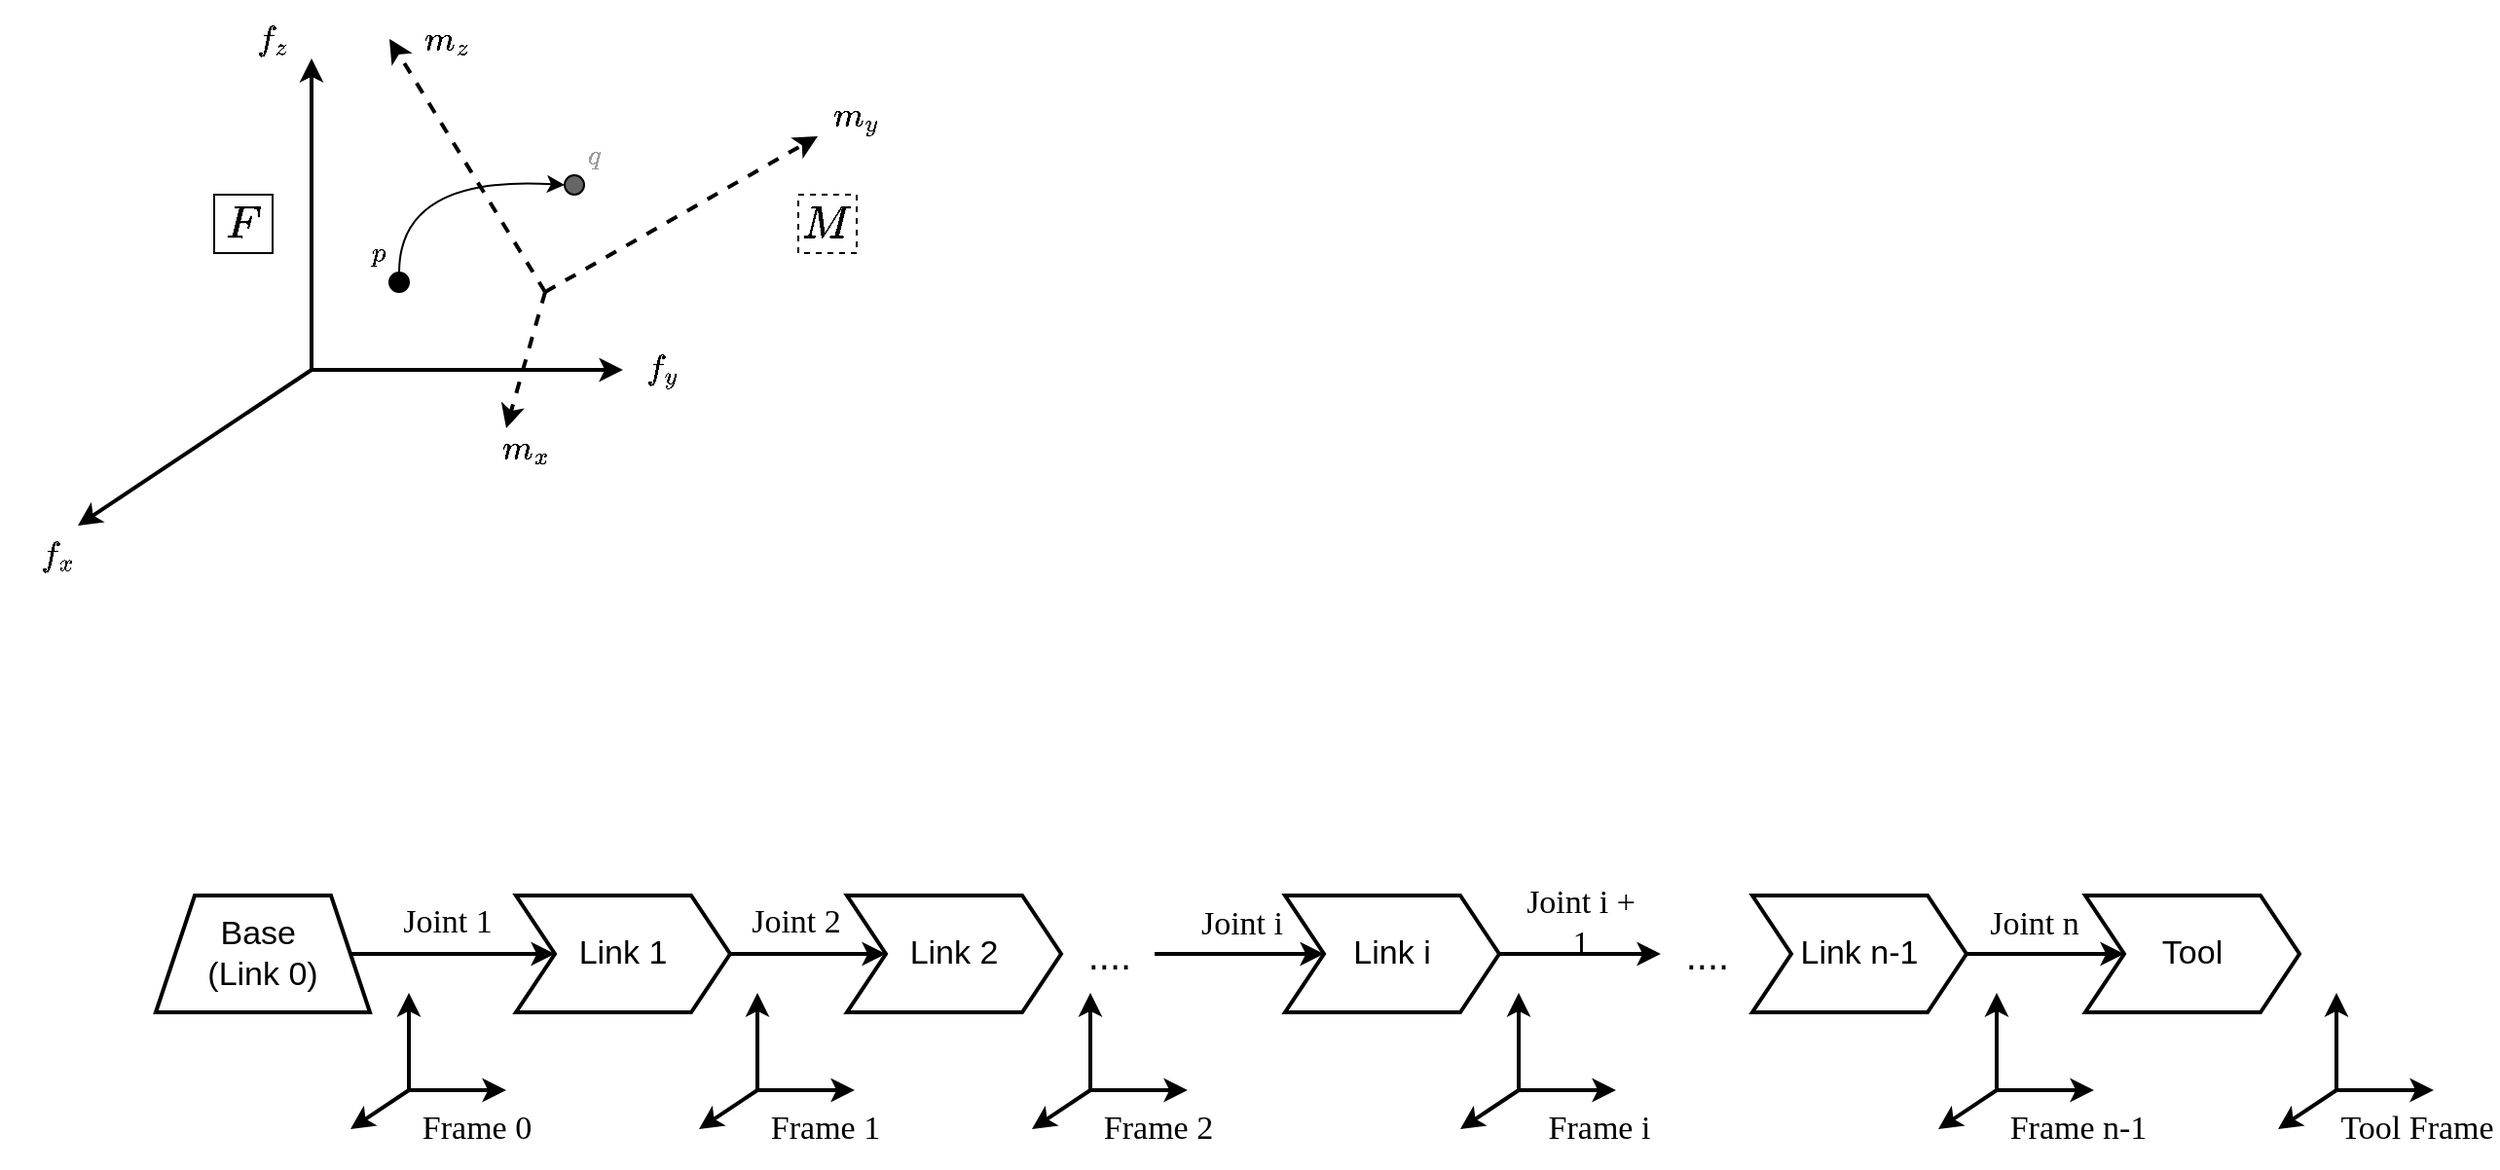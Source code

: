 <mxfile version="24.7.8">
  <diagram name="Page-1" id="-MlASyq1SnQe5cKJWRAl">
    <mxGraphModel dx="1313" dy="786" grid="1" gridSize="10" guides="1" tooltips="1" connect="1" arrows="1" fold="1" page="1" pageScale="1" pageWidth="827" pageHeight="1169" math="1" shadow="0">
      <root>
        <mxCell id="0" />
        <mxCell id="1" parent="0" />
        <mxCell id="EtK7g0Y-9UQfumSV-HiY-1" value="" style="endArrow=classic;html=1;rounded=0;endFill=1;strokeWidth=2;" parent="1" edge="1">
          <mxGeometry width="50" height="50" relative="1" as="geometry">
            <mxPoint x="200" y="320" as="sourcePoint" />
            <mxPoint x="200" y="160" as="targetPoint" />
          </mxGeometry>
        </mxCell>
        <mxCell id="EtK7g0Y-9UQfumSV-HiY-2" value="" style="endArrow=none;html=1;rounded=0;startArrow=classic;startFill=1;strokeWidth=2;" parent="1" edge="1">
          <mxGeometry width="50" height="50" relative="1" as="geometry">
            <mxPoint x="80" y="400" as="sourcePoint" />
            <mxPoint x="200" y="320" as="targetPoint" />
          </mxGeometry>
        </mxCell>
        <mxCell id="EtK7g0Y-9UQfumSV-HiY-3" value="" style="endArrow=classic;html=1;rounded=0;endFill=1;strokeWidth=2;" parent="1" edge="1">
          <mxGeometry width="50" height="50" relative="1" as="geometry">
            <mxPoint x="200" y="320" as="sourcePoint" />
            <mxPoint x="360" y="320" as="targetPoint" />
          </mxGeometry>
        </mxCell>
        <mxCell id="EtK7g0Y-9UQfumSV-HiY-4" value="$$F$$" style="text;html=1;align=center;verticalAlign=middle;whiteSpace=wrap;rounded=0;fontSize=20;strokeColor=default;" parent="1" vertex="1">
          <mxGeometry x="150" y="230" width="30" height="30" as="geometry" />
        </mxCell>
        <mxCell id="EtK7g0Y-9UQfumSV-HiY-7" value="$$f_x$$" style="text;html=1;align=center;verticalAlign=middle;whiteSpace=wrap;rounded=0;fontSize=15;" parent="1" vertex="1">
          <mxGeometry x="40" y="400" width="60" height="30" as="geometry" />
        </mxCell>
        <mxCell id="EtK7g0Y-9UQfumSV-HiY-8" value="$$f_y$$" style="text;html=1;align=center;verticalAlign=middle;whiteSpace=wrap;rounded=0;fontSize=15;" parent="1" vertex="1">
          <mxGeometry x="330" y="300" width="100" height="40" as="geometry" />
        </mxCell>
        <mxCell id="EtK7g0Y-9UQfumSV-HiY-9" value="$$f_z$$" style="text;html=1;align=center;verticalAlign=middle;whiteSpace=wrap;rounded=0;fontSize=15;" parent="1" vertex="1">
          <mxGeometry x="130" y="130" width="100" height="40" as="geometry" />
        </mxCell>
        <mxCell id="EtK7g0Y-9UQfumSV-HiY-28" value="" style="ellipse;whiteSpace=wrap;html=1;aspect=fixed;gradientColor=none;fillColor=#000000;" parent="1" vertex="1">
          <mxGeometry x="240" y="270" width="10" height="10" as="geometry" />
        </mxCell>
        <mxCell id="EtK7g0Y-9UQfumSV-HiY-29" value="$$p$$" style="text;html=1;align=center;verticalAlign=middle;whiteSpace=wrap;rounded=0;" parent="1" vertex="1">
          <mxGeometry x="230" y="250" width="10" height="20" as="geometry" />
        </mxCell>
        <mxCell id="EtK7g0Y-9UQfumSV-HiY-30" value="" style="ellipse;whiteSpace=wrap;html=1;aspect=fixed;gradientColor=none;fillColor=#666666;" parent="1" vertex="1">
          <mxGeometry x="330" y="220" width="10" height="10" as="geometry" />
        </mxCell>
        <mxCell id="EtK7g0Y-9UQfumSV-HiY-42" value="" style="endArrow=classic;html=1;rounded=0;endFill=1;strokeWidth=2;dashed=1;" parent="1" edge="1">
          <mxGeometry width="50" height="50" relative="1" as="geometry">
            <mxPoint x="320" y="280" as="sourcePoint" />
            <mxPoint x="460" y="200" as="targetPoint" />
          </mxGeometry>
        </mxCell>
        <mxCell id="EtK7g0Y-9UQfumSV-HiY-43" value="" style="endArrow=classic;html=1;rounded=0;endFill=1;strokeWidth=2;dashed=1;" parent="1" edge="1">
          <mxGeometry width="50" height="50" relative="1" as="geometry">
            <mxPoint x="320" y="280" as="sourcePoint" />
            <mxPoint x="240" y="150" as="targetPoint" />
          </mxGeometry>
        </mxCell>
        <mxCell id="EtK7g0Y-9UQfumSV-HiY-44" value="" style="endArrow=classic;html=1;rounded=0;endFill=1;strokeWidth=2;dashed=1;" parent="1" edge="1">
          <mxGeometry width="50" height="50" relative="1" as="geometry">
            <mxPoint x="320" y="280" as="sourcePoint" />
            <mxPoint x="300" y="350" as="targetPoint" />
          </mxGeometry>
        </mxCell>
        <mxCell id="EtK7g0Y-9UQfumSV-HiY-45" value="$$M$$" style="text;html=1;align=center;verticalAlign=middle;whiteSpace=wrap;rounded=0;fontSize=20;strokeColor=default;dashed=1;" parent="1" vertex="1">
          <mxGeometry x="450" y="230" width="30" height="30" as="geometry" />
        </mxCell>
        <mxCell id="EtK7g0Y-9UQfumSV-HiY-46" value="$$m_z$$" style="text;html=1;align=center;verticalAlign=middle;whiteSpace=wrap;rounded=0;fontSize=15;" parent="1" vertex="1">
          <mxGeometry x="220" y="130" width="100" height="40" as="geometry" />
        </mxCell>
        <mxCell id="EtK7g0Y-9UQfumSV-HiY-47" value="$$m_y$$" style="text;html=1;align=center;verticalAlign=middle;whiteSpace=wrap;rounded=0;fontSize=15;" parent="1" vertex="1">
          <mxGeometry x="430" y="170" width="100" height="40" as="geometry" />
        </mxCell>
        <mxCell id="EtK7g0Y-9UQfumSV-HiY-48" value="$$m_x$$" style="text;html=1;align=center;verticalAlign=middle;whiteSpace=wrap;rounded=0;fontSize=15;" parent="1" vertex="1">
          <mxGeometry x="260" y="340" width="100" height="40" as="geometry" />
        </mxCell>
        <mxCell id="EtK7g0Y-9UQfumSV-HiY-49" value="$$q$$" style="text;html=1;align=center;verticalAlign=middle;whiteSpace=wrap;rounded=0;fontColor=#999999;" parent="1" vertex="1">
          <mxGeometry x="340" y="200" width="10" height="20" as="geometry" />
        </mxCell>
        <mxCell id="EtK7g0Y-9UQfumSV-HiY-50" value="" style="curved=1;endArrow=classic;html=1;rounded=0;entryX=0;entryY=0.5;entryDx=0;entryDy=0;" parent="1" target="EtK7g0Y-9UQfumSV-HiY-30" edge="1">
          <mxGeometry width="50" height="50" relative="1" as="geometry">
            <mxPoint x="245" y="270" as="sourcePoint" />
            <mxPoint x="295" y="220" as="targetPoint" />
            <Array as="points">
              <mxPoint x="245" y="220" />
            </Array>
          </mxGeometry>
        </mxCell>
        <mxCell id="cfJMsrqiy4zmC6Cwuq_K-27" style="edgeStyle=orthogonalEdgeStyle;rounded=0;orthogonalLoop=1;jettySize=auto;html=1;exitX=1;exitY=0.5;exitDx=0;exitDy=0;entryX=0;entryY=0.5;entryDx=0;entryDy=0;strokeWidth=2;" edge="1" parent="1" source="cfJMsrqiy4zmC6Cwuq_K-21" target="cfJMsrqiy4zmC6Cwuq_K-23">
          <mxGeometry relative="1" as="geometry" />
        </mxCell>
        <mxCell id="cfJMsrqiy4zmC6Cwuq_K-21" value="Link 1" style="shape=step;perimeter=stepPerimeter;whiteSpace=wrap;html=1;fixedSize=1;strokeWidth=2;fontSize=17;" vertex="1" parent="1">
          <mxGeometry x="305" y="590" width="110" height="60" as="geometry" />
        </mxCell>
        <mxCell id="cfJMsrqiy4zmC6Cwuq_K-25" style="edgeStyle=orthogonalEdgeStyle;rounded=0;orthogonalLoop=1;jettySize=auto;html=1;exitX=1;exitY=0.5;exitDx=0;exitDy=0;entryX=0;entryY=0.5;entryDx=0;entryDy=0;strokeWidth=2;" edge="1" parent="1" source="cfJMsrqiy4zmC6Cwuq_K-22" target="cfJMsrqiy4zmC6Cwuq_K-21">
          <mxGeometry relative="1" as="geometry" />
        </mxCell>
        <mxCell id="cfJMsrqiy4zmC6Cwuq_K-22" value="&lt;span style=&quot;font-size: 17px;&quot;&gt;Base&amp;nbsp;&lt;/span&gt;&lt;div&gt;&lt;span style=&quot;font-size: 17px;&quot;&gt;(Link 0)&lt;/span&gt;&lt;/div&gt;" style="shape=trapezoid;perimeter=trapezoidPerimeter;whiteSpace=wrap;html=1;fixedSize=1;strokeWidth=2;" vertex="1" parent="1">
          <mxGeometry x="120" y="590" width="110" height="60" as="geometry" />
        </mxCell>
        <mxCell id="cfJMsrqiy4zmC6Cwuq_K-23" value="Link 2" style="shape=step;perimeter=stepPerimeter;whiteSpace=wrap;html=1;fixedSize=1;strokeWidth=2;fontSize=17;" vertex="1" parent="1">
          <mxGeometry x="475" y="590" width="110" height="60" as="geometry" />
        </mxCell>
        <mxCell id="cfJMsrqiy4zmC6Cwuq_K-26" value="&lt;font style=&quot;font-size: 17px;&quot;&gt;Joint 1&lt;/font&gt;" style="text;html=1;align=center;verticalAlign=middle;whiteSpace=wrap;rounded=0;fontFamily=Garamond;" vertex="1" parent="1">
          <mxGeometry x="235" y="584" width="70" height="40" as="geometry" />
        </mxCell>
        <mxCell id="cfJMsrqiy4zmC6Cwuq_K-29" value="&lt;font style=&quot;font-size: 17px;&quot;&gt;Joint 2&lt;/font&gt;" style="text;html=1;align=center;verticalAlign=middle;whiteSpace=wrap;rounded=0;fontFamily=Garamond;" vertex="1" parent="1">
          <mxGeometry x="414" y="584" width="70" height="40" as="geometry" />
        </mxCell>
        <mxCell id="cfJMsrqiy4zmC6Cwuq_K-36" style="edgeStyle=orthogonalEdgeStyle;rounded=0;orthogonalLoop=1;jettySize=auto;html=1;exitX=0;exitY=0.5;exitDx=0;exitDy=0;endArrow=none;endFill=0;startArrow=classic;startFill=1;strokeWidth=2;" edge="1" parent="1" source="cfJMsrqiy4zmC6Cwuq_K-31">
          <mxGeometry relative="1" as="geometry">
            <mxPoint x="633" y="620" as="targetPoint" />
          </mxGeometry>
        </mxCell>
        <mxCell id="cfJMsrqiy4zmC6Cwuq_K-38" style="edgeStyle=orthogonalEdgeStyle;rounded=0;orthogonalLoop=1;jettySize=auto;html=1;exitX=1;exitY=0.5;exitDx=0;exitDy=0;strokeWidth=2;" edge="1" parent="1" source="cfJMsrqiy4zmC6Cwuq_K-31">
          <mxGeometry relative="1" as="geometry">
            <mxPoint x="893" y="620" as="targetPoint" />
          </mxGeometry>
        </mxCell>
        <mxCell id="cfJMsrqiy4zmC6Cwuq_K-31" value="Link i" style="shape=step;perimeter=stepPerimeter;whiteSpace=wrap;html=1;fixedSize=1;strokeWidth=2;fontSize=17;flipV=1;flipH=0;" vertex="1" parent="1">
          <mxGeometry x="700" y="590" width="110" height="60" as="geometry" />
        </mxCell>
        <mxCell id="cfJMsrqiy4zmC6Cwuq_K-33" value="&lt;font style=&quot;font-size: 20px;&quot;&gt;....&lt;/font&gt;" style="text;html=1;align=center;verticalAlign=middle;whiteSpace=wrap;rounded=0;fontSize=20;" vertex="1" parent="1">
          <mxGeometry x="580" y="605" width="60" height="30" as="geometry" />
        </mxCell>
        <mxCell id="cfJMsrqiy4zmC6Cwuq_K-37" value="&lt;font style=&quot;font-size: 17px;&quot;&gt;Joint i&lt;/font&gt;" style="text;html=1;align=center;verticalAlign=middle;whiteSpace=wrap;rounded=0;fontFamily=Garamond;" vertex="1" parent="1">
          <mxGeometry x="643" y="585" width="70" height="40" as="geometry" />
        </mxCell>
        <mxCell id="cfJMsrqiy4zmC6Cwuq_K-39" value="&lt;font style=&quot;font-size: 20px;&quot;&gt;....&lt;/font&gt;" style="text;html=1;align=center;verticalAlign=middle;whiteSpace=wrap;rounded=0;fontSize=20;" vertex="1" parent="1">
          <mxGeometry x="887" y="605" width="60" height="30" as="geometry" />
        </mxCell>
        <mxCell id="cfJMsrqiy4zmC6Cwuq_K-41" value="&lt;font style=&quot;font-size: 17px;&quot;&gt;Joint i + 1&lt;/font&gt;" style="text;html=1;align=center;verticalAlign=middle;whiteSpace=wrap;rounded=0;fontFamily=Garamond;" vertex="1" parent="1">
          <mxGeometry x="817" y="584" width="70" height="40" as="geometry" />
        </mxCell>
        <mxCell id="cfJMsrqiy4zmC6Cwuq_K-45" style="edgeStyle=orthogonalEdgeStyle;rounded=0;orthogonalLoop=1;jettySize=auto;html=1;exitX=1;exitY=0.5;exitDx=0;exitDy=0;entryX=0;entryY=0.5;entryDx=0;entryDy=0;strokeWidth=2;" edge="1" parent="1" source="cfJMsrqiy4zmC6Cwuq_K-43" target="cfJMsrqiy4zmC6Cwuq_K-44">
          <mxGeometry relative="1" as="geometry" />
        </mxCell>
        <mxCell id="cfJMsrqiy4zmC6Cwuq_K-43" value="Link n-1" style="shape=step;perimeter=stepPerimeter;whiteSpace=wrap;html=1;fixedSize=1;strokeWidth=2;fontSize=17;flipV=1;flipH=0;" vertex="1" parent="1">
          <mxGeometry x="940" y="590" width="110" height="60" as="geometry" />
        </mxCell>
        <mxCell id="cfJMsrqiy4zmC6Cwuq_K-44" value="Tool" style="shape=step;perimeter=stepPerimeter;whiteSpace=wrap;html=1;fixedSize=1;strokeWidth=2;fontSize=17;flipV=1;flipH=0;" vertex="1" parent="1">
          <mxGeometry x="1111" y="590" width="110" height="60" as="geometry" />
        </mxCell>
        <mxCell id="cfJMsrqiy4zmC6Cwuq_K-46" value="&lt;font style=&quot;font-size: 17px;&quot;&gt;Joint n&lt;/font&gt;" style="text;html=1;align=center;verticalAlign=middle;whiteSpace=wrap;rounded=0;fontFamily=Garamond;" vertex="1" parent="1">
          <mxGeometry x="1050" y="585" width="70" height="40" as="geometry" />
        </mxCell>
        <mxCell id="cfJMsrqiy4zmC6Cwuq_K-47" value="" style="endArrow=classic;html=1;rounded=0;endFill=1;strokeWidth=2;" edge="1" parent="1">
          <mxGeometry width="50" height="50" relative="1" as="geometry">
            <mxPoint x="250" y="690" as="sourcePoint" />
            <mxPoint x="250" y="640" as="targetPoint" />
          </mxGeometry>
        </mxCell>
        <mxCell id="cfJMsrqiy4zmC6Cwuq_K-48" value="" style="endArrow=none;html=1;rounded=0;startArrow=classic;startFill=1;strokeWidth=2;" edge="1" parent="1">
          <mxGeometry width="50" height="50" relative="1" as="geometry">
            <mxPoint x="220" y="710" as="sourcePoint" />
            <mxPoint x="250" y="690" as="targetPoint" />
          </mxGeometry>
        </mxCell>
        <mxCell id="cfJMsrqiy4zmC6Cwuq_K-49" value="" style="endArrow=classic;html=1;rounded=0;endFill=1;strokeWidth=2;" edge="1" parent="1">
          <mxGeometry width="50" height="50" relative="1" as="geometry">
            <mxPoint x="250" y="690" as="sourcePoint" />
            <mxPoint x="300" y="690" as="targetPoint" />
          </mxGeometry>
        </mxCell>
        <mxCell id="cfJMsrqiy4zmC6Cwuq_K-53" value="&lt;font style=&quot;font-size: 17px;&quot;&gt;Frame 0&lt;/font&gt;" style="text;html=1;align=center;verticalAlign=middle;whiteSpace=wrap;rounded=0;fontFamily=Garamond;" vertex="1" parent="1">
          <mxGeometry x="250" y="690" width="70" height="40" as="geometry" />
        </mxCell>
        <mxCell id="cfJMsrqiy4zmC6Cwuq_K-54" value="" style="endArrow=classic;html=1;rounded=0;endFill=1;strokeWidth=2;" edge="1" parent="1">
          <mxGeometry width="50" height="50" relative="1" as="geometry">
            <mxPoint x="429" y="690" as="sourcePoint" />
            <mxPoint x="429" y="640" as="targetPoint" />
          </mxGeometry>
        </mxCell>
        <mxCell id="cfJMsrqiy4zmC6Cwuq_K-55" value="" style="endArrow=none;html=1;rounded=0;startArrow=classic;startFill=1;strokeWidth=2;" edge="1" parent="1">
          <mxGeometry width="50" height="50" relative="1" as="geometry">
            <mxPoint x="399" y="710" as="sourcePoint" />
            <mxPoint x="429" y="690" as="targetPoint" />
          </mxGeometry>
        </mxCell>
        <mxCell id="cfJMsrqiy4zmC6Cwuq_K-56" value="" style="endArrow=classic;html=1;rounded=0;endFill=1;strokeWidth=2;" edge="1" parent="1">
          <mxGeometry width="50" height="50" relative="1" as="geometry">
            <mxPoint x="429" y="690" as="sourcePoint" />
            <mxPoint x="479" y="690" as="targetPoint" />
          </mxGeometry>
        </mxCell>
        <mxCell id="cfJMsrqiy4zmC6Cwuq_K-57" value="&lt;font style=&quot;font-size: 17px;&quot;&gt;Frame 1&lt;/font&gt;" style="text;html=1;align=center;verticalAlign=middle;whiteSpace=wrap;rounded=0;fontFamily=Garamond;" vertex="1" parent="1">
          <mxGeometry x="429" y="690" width="70" height="40" as="geometry" />
        </mxCell>
        <mxCell id="cfJMsrqiy4zmC6Cwuq_K-58" value="" style="endArrow=classic;html=1;rounded=0;endFill=1;strokeWidth=2;" edge="1" parent="1">
          <mxGeometry width="50" height="50" relative="1" as="geometry">
            <mxPoint x="600" y="690" as="sourcePoint" />
            <mxPoint x="600" y="640" as="targetPoint" />
          </mxGeometry>
        </mxCell>
        <mxCell id="cfJMsrqiy4zmC6Cwuq_K-59" value="" style="endArrow=none;html=1;rounded=0;startArrow=classic;startFill=1;strokeWidth=2;" edge="1" parent="1">
          <mxGeometry width="50" height="50" relative="1" as="geometry">
            <mxPoint x="570" y="710" as="sourcePoint" />
            <mxPoint x="600" y="690" as="targetPoint" />
          </mxGeometry>
        </mxCell>
        <mxCell id="cfJMsrqiy4zmC6Cwuq_K-60" value="" style="endArrow=classic;html=1;rounded=0;endFill=1;strokeWidth=2;" edge="1" parent="1">
          <mxGeometry width="50" height="50" relative="1" as="geometry">
            <mxPoint x="600" y="690" as="sourcePoint" />
            <mxPoint x="650" y="690" as="targetPoint" />
          </mxGeometry>
        </mxCell>
        <mxCell id="cfJMsrqiy4zmC6Cwuq_K-61" value="&lt;font style=&quot;font-size: 17px;&quot;&gt;Frame 2&lt;/font&gt;" style="text;html=1;align=center;verticalAlign=middle;whiteSpace=wrap;rounded=0;fontFamily=Garamond;" vertex="1" parent="1">
          <mxGeometry x="600" y="690" width="70" height="40" as="geometry" />
        </mxCell>
        <mxCell id="cfJMsrqiy4zmC6Cwuq_K-62" value="" style="endArrow=classic;html=1;rounded=0;endFill=1;strokeWidth=2;" edge="1" parent="1">
          <mxGeometry width="50" height="50" relative="1" as="geometry">
            <mxPoint x="820" y="690" as="sourcePoint" />
            <mxPoint x="820" y="640" as="targetPoint" />
          </mxGeometry>
        </mxCell>
        <mxCell id="cfJMsrqiy4zmC6Cwuq_K-63" value="" style="endArrow=none;html=1;rounded=0;startArrow=classic;startFill=1;strokeWidth=2;" edge="1" parent="1">
          <mxGeometry width="50" height="50" relative="1" as="geometry">
            <mxPoint x="790" y="710" as="sourcePoint" />
            <mxPoint x="820" y="690" as="targetPoint" />
          </mxGeometry>
        </mxCell>
        <mxCell id="cfJMsrqiy4zmC6Cwuq_K-64" value="" style="endArrow=classic;html=1;rounded=0;endFill=1;strokeWidth=2;" edge="1" parent="1">
          <mxGeometry width="50" height="50" relative="1" as="geometry">
            <mxPoint x="820" y="690" as="sourcePoint" />
            <mxPoint x="870" y="690" as="targetPoint" />
          </mxGeometry>
        </mxCell>
        <mxCell id="cfJMsrqiy4zmC6Cwuq_K-65" value="&lt;font style=&quot;font-size: 17px;&quot;&gt;Frame i&lt;/font&gt;" style="text;html=1;align=center;verticalAlign=middle;whiteSpace=wrap;rounded=0;fontFamily=Garamond;" vertex="1" parent="1">
          <mxGeometry x="820" y="690" width="83" height="40" as="geometry" />
        </mxCell>
        <mxCell id="cfJMsrqiy4zmC6Cwuq_K-66" value="" style="endArrow=classic;html=1;rounded=0;endFill=1;strokeWidth=2;" edge="1" parent="1">
          <mxGeometry width="50" height="50" relative="1" as="geometry">
            <mxPoint x="1065.5" y="690" as="sourcePoint" />
            <mxPoint x="1065.5" y="640" as="targetPoint" />
          </mxGeometry>
        </mxCell>
        <mxCell id="cfJMsrqiy4zmC6Cwuq_K-67" value="" style="endArrow=none;html=1;rounded=0;startArrow=classic;startFill=1;strokeWidth=2;" edge="1" parent="1">
          <mxGeometry width="50" height="50" relative="1" as="geometry">
            <mxPoint x="1035.5" y="710" as="sourcePoint" />
            <mxPoint x="1065.5" y="690" as="targetPoint" />
          </mxGeometry>
        </mxCell>
        <mxCell id="cfJMsrqiy4zmC6Cwuq_K-68" value="" style="endArrow=classic;html=1;rounded=0;endFill=1;strokeWidth=2;" edge="1" parent="1">
          <mxGeometry width="50" height="50" relative="1" as="geometry">
            <mxPoint x="1065.5" y="690" as="sourcePoint" />
            <mxPoint x="1115.5" y="690" as="targetPoint" />
          </mxGeometry>
        </mxCell>
        <mxCell id="cfJMsrqiy4zmC6Cwuq_K-69" value="&lt;font style=&quot;font-size: 17px;&quot;&gt;Frame n-1&lt;/font&gt;" style="text;html=1;align=center;verticalAlign=middle;whiteSpace=wrap;rounded=0;fontFamily=Garamond;" vertex="1" parent="1">
          <mxGeometry x="1065.5" y="690" width="83" height="40" as="geometry" />
        </mxCell>
        <mxCell id="cfJMsrqiy4zmC6Cwuq_K-70" value="" style="endArrow=classic;html=1;rounded=0;endFill=1;strokeWidth=2;" edge="1" parent="1">
          <mxGeometry width="50" height="50" relative="1" as="geometry">
            <mxPoint x="1240" y="690" as="sourcePoint" />
            <mxPoint x="1240" y="640" as="targetPoint" />
          </mxGeometry>
        </mxCell>
        <mxCell id="cfJMsrqiy4zmC6Cwuq_K-71" value="" style="endArrow=none;html=1;rounded=0;startArrow=classic;startFill=1;strokeWidth=2;" edge="1" parent="1">
          <mxGeometry width="50" height="50" relative="1" as="geometry">
            <mxPoint x="1210" y="710" as="sourcePoint" />
            <mxPoint x="1240" y="690" as="targetPoint" />
          </mxGeometry>
        </mxCell>
        <mxCell id="cfJMsrqiy4zmC6Cwuq_K-72" value="" style="endArrow=classic;html=1;rounded=0;endFill=1;strokeWidth=2;" edge="1" parent="1">
          <mxGeometry width="50" height="50" relative="1" as="geometry">
            <mxPoint x="1240" y="690" as="sourcePoint" />
            <mxPoint x="1290" y="690" as="targetPoint" />
          </mxGeometry>
        </mxCell>
        <mxCell id="cfJMsrqiy4zmC6Cwuq_K-73" value="&lt;span style=&quot;font-size: 17px;&quot;&gt;Tool Frame&lt;/span&gt;" style="text;html=1;align=center;verticalAlign=middle;whiteSpace=wrap;rounded=0;fontFamily=Garamond;" vertex="1" parent="1">
          <mxGeometry x="1240" y="690" width="83" height="40" as="geometry" />
        </mxCell>
      </root>
    </mxGraphModel>
  </diagram>
</mxfile>
